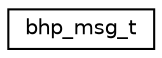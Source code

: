 digraph "Graphical Class Hierarchy"
{
 // LATEX_PDF_SIZE
  edge [fontname="Helvetica",fontsize="10",labelfontname="Helvetica",labelfontsize="10"];
  node [fontname="Helvetica",fontsize="10",shape=record];
  rankdir="LR";
  Node0 [label="bhp_msg_t",height=0.2,width=0.4,color="black", fillcolor="white", style="filled",URL="$structbhp__msg__t.html",tooltip="Message based Bottom Half Processor descriptor."];
}
